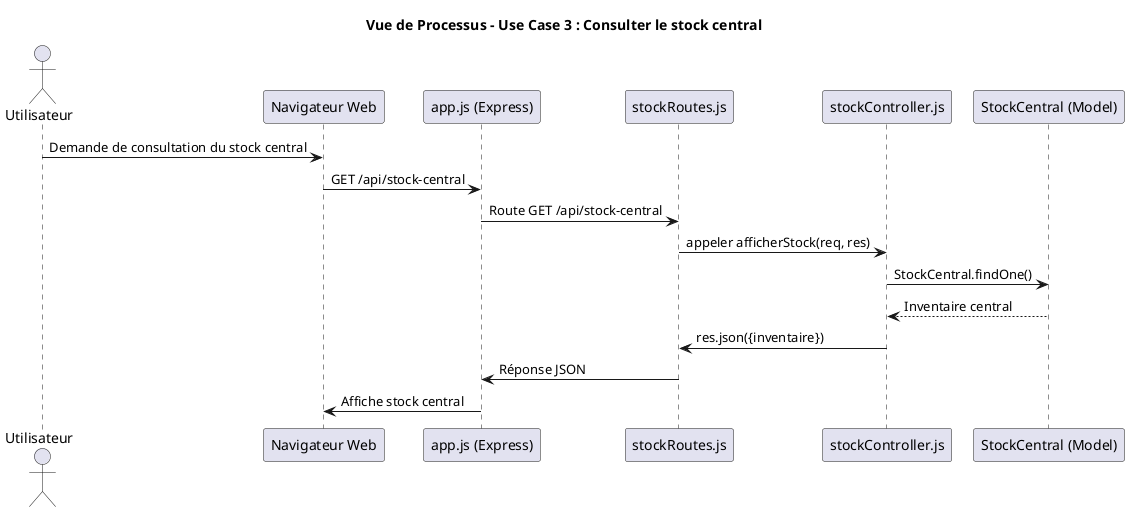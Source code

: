 @startuml
title Vue de Processus – Use Case 3 : Consulter le stock central

actor "Utilisateur" as user
participant "Navigateur Web" as browser
participant "app.js (Express)" as app
participant "stockRoutes.js" as route
participant "stockController.js" as ctrl
participant "StockCentral (Model)" as stockcentral

user -> browser : Demande de consultation du stock central
browser -> app : GET /api/stock-central
app -> route : Route GET /api/stock-central
route -> ctrl : appeler afficherStock(req, res)
ctrl -> stockcentral : StockCentral.findOne()
stockcentral --> ctrl : Inventaire central
ctrl -> route : res.json({inventaire})
route -> app : Réponse JSON
app -> browser : Affiche stock central

@enduml